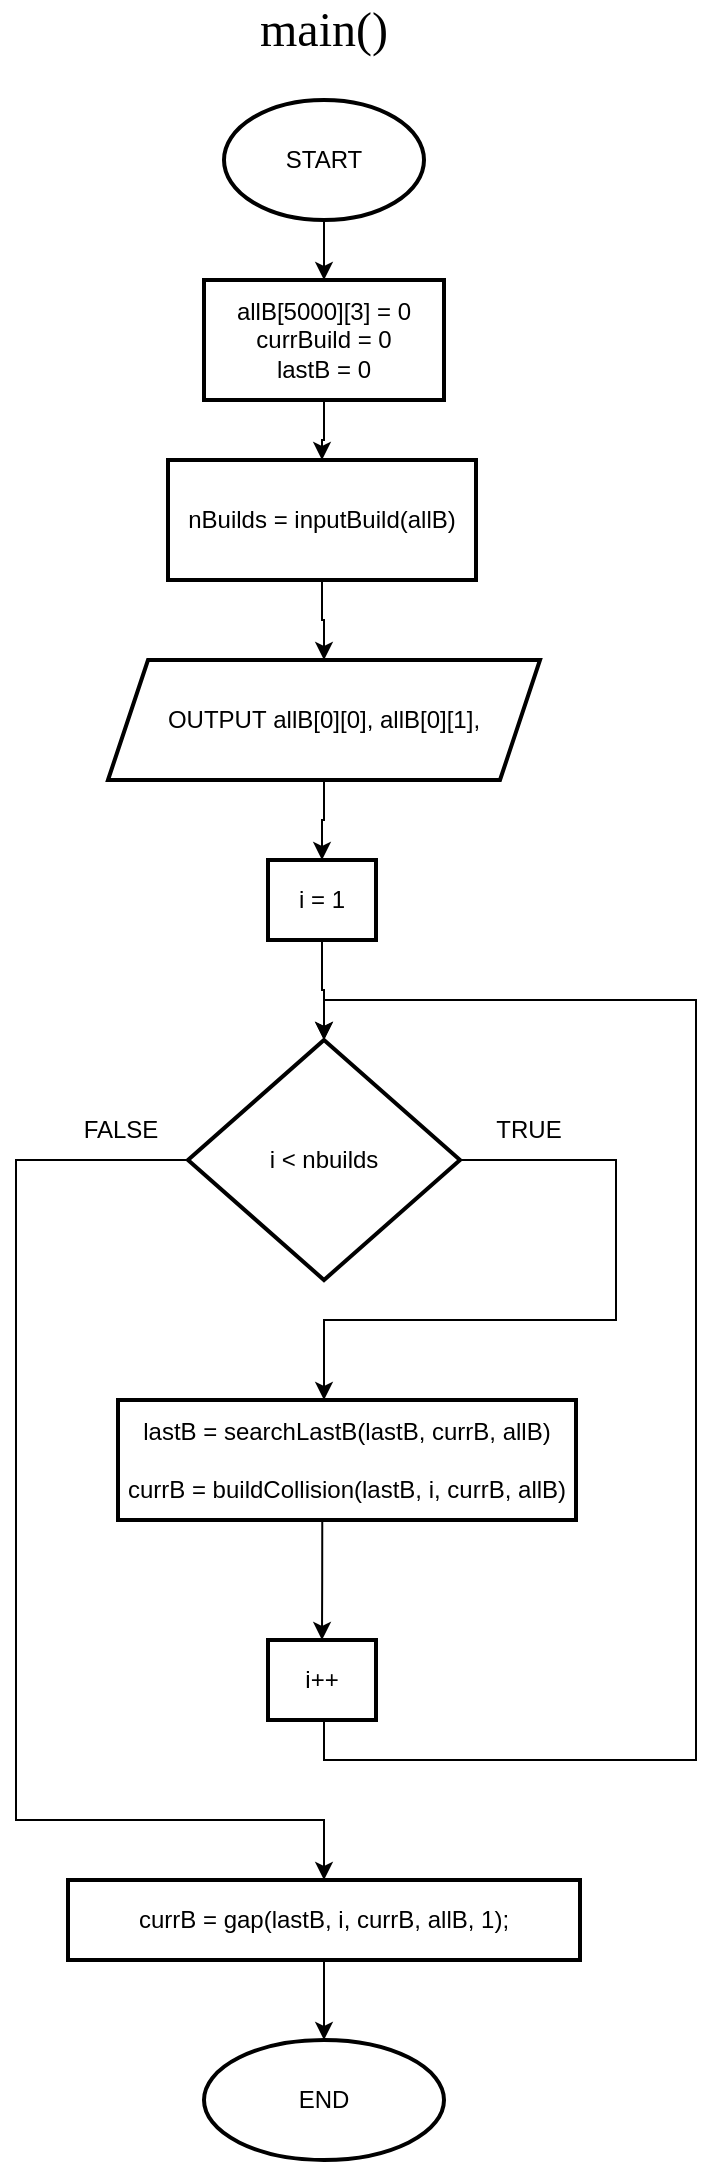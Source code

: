 <mxfile version="15.8.7" type="device" pages="5"><diagram id="C5RBs43oDa-KdzZeNtuy" name="main()"><mxGraphModel dx="920" dy="634" grid="1" gridSize="10" guides="1" tooltips="1" connect="1" arrows="1" fold="1" page="1" pageScale="1" pageWidth="827" pageHeight="1169" math="0" shadow="0"><root><mxCell id="WIyWlLk6GJQsqaUBKTNV-0"/><mxCell id="WIyWlLk6GJQsqaUBKTNV-1" parent="WIyWlLk6GJQsqaUBKTNV-0"/><mxCell id="XjYcZS2paKCAEBVPO3wE-1" value="" style="edgeStyle=orthogonalEdgeStyle;rounded=0;orthogonalLoop=1;jettySize=auto;html=1;" parent="WIyWlLk6GJQsqaUBKTNV-1" source="lLH3OghUGicxZ5rZ6q0J-0" target="XjYcZS2paKCAEBVPO3wE-0" edge="1"><mxGeometry relative="1" as="geometry"/></mxCell><mxCell id="lLH3OghUGicxZ5rZ6q0J-0" value="START" style="strokeWidth=2;html=1;shape=mxgraph.flowchart.start_1;whiteSpace=wrap;" parent="WIyWlLk6GJQsqaUBKTNV-1" vertex="1"><mxGeometry x="364" y="70" width="100" height="60" as="geometry"/></mxCell><mxCell id="XjYcZS2paKCAEBVPO3wE-3" value="" style="edgeStyle=orthogonalEdgeStyle;rounded=0;orthogonalLoop=1;jettySize=auto;html=1;" parent="WIyWlLk6GJQsqaUBKTNV-1" source="XjYcZS2paKCAEBVPO3wE-0" target="XjYcZS2paKCAEBVPO3wE-2" edge="1"><mxGeometry relative="1" as="geometry"/></mxCell><mxCell id="XjYcZS2paKCAEBVPO3wE-0" value="allB[5000][3] = 0&lt;br&gt;currBuild = 0&lt;br&gt;lastB = 0" style="whiteSpace=wrap;html=1;strokeWidth=2;" parent="WIyWlLk6GJQsqaUBKTNV-1" vertex="1"><mxGeometry x="354" y="160" width="120" height="60" as="geometry"/></mxCell><mxCell id="JukRGaenTCXK0lQeED_Q-8" value="" style="edgeStyle=orthogonalEdgeStyle;rounded=0;orthogonalLoop=1;jettySize=auto;html=1;fontSize=24;" edge="1" parent="WIyWlLk6GJQsqaUBKTNV-1" source="XjYcZS2paKCAEBVPO3wE-2" target="JukRGaenTCXK0lQeED_Q-7"><mxGeometry relative="1" as="geometry"/></mxCell><mxCell id="XjYcZS2paKCAEBVPO3wE-2" value="nBuilds = inputBuild(allB)" style="whiteSpace=wrap;html=1;strokeWidth=2;" parent="WIyWlLk6GJQsqaUBKTNV-1" vertex="1"><mxGeometry x="336" y="250" width="154" height="60" as="geometry"/></mxCell><mxCell id="UfOGmgKnzYopYerB7Ka_-0" value="main()" style="text;html=1;strokeColor=none;fillColor=none;align=center;verticalAlign=middle;whiteSpace=wrap;rounded=0;fontFamily=Lucida Console;fontSize=24;" parent="WIyWlLk6GJQsqaUBKTNV-1" vertex="1"><mxGeometry x="356" y="20" width="116" height="30" as="geometry"/></mxCell><mxCell id="Bm8zrK61FG0isu3JQW29-6" value="" style="edgeStyle=orthogonalEdgeStyle;rounded=0;orthogonalLoop=1;jettySize=auto;html=1;" edge="1" parent="WIyWlLk6GJQsqaUBKTNV-1" source="Bm8zrK61FG0isu3JQW29-3" target="Bm8zrK61FG0isu3JQW29-5"><mxGeometry relative="1" as="geometry"/></mxCell><mxCell id="Bm8zrK61FG0isu3JQW29-3" value="i = 1" style="whiteSpace=wrap;html=1;strokeWidth=2;" vertex="1" parent="WIyWlLk6GJQsqaUBKTNV-1"><mxGeometry x="386" y="450" width="54" height="40" as="geometry"/></mxCell><mxCell id="-_aD2rfY1I9S5Z2S7t7x-1" value="" style="edgeStyle=orthogonalEdgeStyle;rounded=0;orthogonalLoop=1;jettySize=auto;html=1;" edge="1" parent="WIyWlLk6GJQsqaUBKTNV-1" source="Bm8zrK61FG0isu3JQW29-5" target="-_aD2rfY1I9S5Z2S7t7x-0"><mxGeometry relative="1" as="geometry"><Array as="points"><mxPoint x="560" y="600"/><mxPoint x="560" y="680"/><mxPoint x="414" y="680"/></Array></mxGeometry></mxCell><mxCell id="gfdhJ4AdMuZqG1MaJ-9o-3" style="edgeStyle=orthogonalEdgeStyle;rounded=0;orthogonalLoop=1;jettySize=auto;html=1;entryX=0.5;entryY=0;entryDx=0;entryDy=0;" edge="1" parent="WIyWlLk6GJQsqaUBKTNV-1" source="Bm8zrK61FG0isu3JQW29-5" target="gfdhJ4AdMuZqG1MaJ-9o-4"><mxGeometry relative="1" as="geometry"><mxPoint x="300" y="1000" as="targetPoint"/><Array as="points"><mxPoint x="260" y="600"/><mxPoint x="260" y="930"/><mxPoint x="414" y="930"/></Array></mxGeometry></mxCell><mxCell id="Bm8zrK61FG0isu3JQW29-5" value="i &amp;lt; nbuilds" style="rhombus;whiteSpace=wrap;html=1;strokeWidth=2;" vertex="1" parent="WIyWlLk6GJQsqaUBKTNV-1"><mxGeometry x="346" y="540" width="136" height="120" as="geometry"/></mxCell><mxCell id="gfdhJ4AdMuZqG1MaJ-9o-1" style="edgeStyle=orthogonalEdgeStyle;rounded=0;orthogonalLoop=1;jettySize=auto;html=1;entryX=0.5;entryY=0;entryDx=0;entryDy=0;exitX=0.446;exitY=1.007;exitDx=0;exitDy=0;exitPerimeter=0;" edge="1" parent="WIyWlLk6GJQsqaUBKTNV-1" source="-_aD2rfY1I9S5Z2S7t7x-0" target="gfdhJ4AdMuZqG1MaJ-9o-0"><mxGeometry relative="1" as="geometry"/></mxCell><mxCell id="-_aD2rfY1I9S5Z2S7t7x-0" value="lastB = searchLastB(lastB, currB, allB)&lt;br&gt;&lt;br&gt;currB = buildCollision(lastB, i, currB, allB)" style="whiteSpace=wrap;strokeWidth=2;html=1;" vertex="1" parent="WIyWlLk6GJQsqaUBKTNV-1"><mxGeometry x="311" y="720" width="229" height="60" as="geometry"/></mxCell><mxCell id="0y3pZHQq9f6qjOoY6FUW-0" value="TRUE" style="text;html=1;resizable=0;autosize=1;align=center;verticalAlign=middle;points=[];fillColor=none;strokeColor=none;rounded=0;" vertex="1" parent="WIyWlLk6GJQsqaUBKTNV-1"><mxGeometry x="491" y="575" width="50" height="20" as="geometry"/></mxCell><mxCell id="0y3pZHQq9f6qjOoY6FUW-1" value="FALSE" style="text;html=1;resizable=0;autosize=1;align=center;verticalAlign=middle;points=[];fillColor=none;strokeColor=none;rounded=0;" vertex="1" parent="WIyWlLk6GJQsqaUBKTNV-1"><mxGeometry x="287" y="575" width="50" height="20" as="geometry"/></mxCell><mxCell id="gfdhJ4AdMuZqG1MaJ-9o-2" style="edgeStyle=orthogonalEdgeStyle;rounded=0;orthogonalLoop=1;jettySize=auto;html=1;exitX=0.5;exitY=1;exitDx=0;exitDy=0;entryX=0.5;entryY=0;entryDx=0;entryDy=0;" edge="1" parent="WIyWlLk6GJQsqaUBKTNV-1" source="gfdhJ4AdMuZqG1MaJ-9o-0" target="Bm8zrK61FG0isu3JQW29-5"><mxGeometry relative="1" as="geometry"><Array as="points"><mxPoint x="414" y="900"/><mxPoint x="600" y="900"/><mxPoint x="600" y="520"/><mxPoint x="414" y="520"/></Array></mxGeometry></mxCell><mxCell id="gfdhJ4AdMuZqG1MaJ-9o-0" value="i++" style="whiteSpace=wrap;html=1;strokeWidth=2;" vertex="1" parent="WIyWlLk6GJQsqaUBKTNV-1"><mxGeometry x="386" y="840" width="54" height="40" as="geometry"/></mxCell><mxCell id="gfdhJ4AdMuZqG1MaJ-9o-6" style="edgeStyle=orthogonalEdgeStyle;rounded=0;orthogonalLoop=1;jettySize=auto;html=1;entryX=0.5;entryY=0;entryDx=0;entryDy=0;" edge="1" parent="WIyWlLk6GJQsqaUBKTNV-1" source="gfdhJ4AdMuZqG1MaJ-9o-4" target="gfdhJ4AdMuZqG1MaJ-9o-5"><mxGeometry relative="1" as="geometry"/></mxCell><mxCell id="gfdhJ4AdMuZqG1MaJ-9o-4" value="currB = gap(lastB, i, currB, allB, 1);" style="rounded=0;whiteSpace=wrap;strokeWidth=2;" vertex="1" parent="WIyWlLk6GJQsqaUBKTNV-1"><mxGeometry x="286" y="960" width="256" height="40" as="geometry"/></mxCell><mxCell id="gfdhJ4AdMuZqG1MaJ-9o-5" value="END" style="ellipse;whiteSpace=wrap;html=1;strokeWidth=2;" vertex="1" parent="WIyWlLk6GJQsqaUBKTNV-1"><mxGeometry x="354" y="1040" width="120" height="60" as="geometry"/></mxCell><mxCell id="JukRGaenTCXK0lQeED_Q-9" value="" style="edgeStyle=orthogonalEdgeStyle;rounded=0;orthogonalLoop=1;jettySize=auto;html=1;fontSize=24;" edge="1" parent="WIyWlLk6GJQsqaUBKTNV-1" source="JukRGaenTCXK0lQeED_Q-7" target="Bm8zrK61FG0isu3JQW29-3"><mxGeometry relative="1" as="geometry"/></mxCell><mxCell id="JukRGaenTCXK0lQeED_Q-7" value="OUTPUT&amp;nbsp;allB[0][0], allB[0][1]," style="shape=parallelogram;perimeter=parallelogramPerimeter;whiteSpace=wrap;fixedSize=1;fontSize=12;strokeWidth=2;html=1;labelBorderColor=none;" vertex="1" parent="WIyWlLk6GJQsqaUBKTNV-1"><mxGeometry x="306" y="350" width="216" height="60" as="geometry"/></mxCell></root></mxGraphModel></diagram><diagram name="inputBuild(int allB[])" id="YelJ7FePhPo74bqVwb4q"><mxGraphModel dx="1117" dy="770" grid="1" gridSize="10" guides="1" tooltips="1" connect="1" arrows="1" fold="1" page="1" pageScale="1" pageWidth="827" pageHeight="1169" math="0" shadow="0"><root><mxCell id="jwYVZJU7aEbXY3gJAM7d-0"/><mxCell id="jwYVZJU7aEbXY3gJAM7d-1" parent="jwYVZJU7aEbXY3gJAM7d-0"/><mxCell id="jwYVZJU7aEbXY3gJAM7d-2" value="" style="edgeStyle=orthogonalEdgeStyle;rounded=0;orthogonalLoop=1;jettySize=auto;html=1;" parent="jwYVZJU7aEbXY3gJAM7d-1" source="jwYVZJU7aEbXY3gJAM7d-3" target="jwYVZJU7aEbXY3gJAM7d-5" edge="1"><mxGeometry relative="1" as="geometry"/></mxCell><mxCell id="jwYVZJU7aEbXY3gJAM7d-3" value="START" style="strokeWidth=2;html=1;shape=mxgraph.flowchart.start_1;whiteSpace=wrap;" parent="jwYVZJU7aEbXY3gJAM7d-1" vertex="1"><mxGeometry x="364" y="70" width="100" height="60" as="geometry"/></mxCell><mxCell id="jwYVZJU7aEbXY3gJAM7d-44" value="" style="edgeStyle=orthogonalEdgeStyle;rounded=0;orthogonalLoop=1;jettySize=auto;html=1;" parent="jwYVZJU7aEbXY3gJAM7d-1" source="jwYVZJU7aEbXY3gJAM7d-5" target="jwYVZJU7aEbXY3gJAM7d-43" edge="1"><mxGeometry relative="1" as="geometry"/></mxCell><mxCell id="jwYVZJU7aEbXY3gJAM7d-5" value="i = 0&lt;br&gt;newBuild = 1" style="whiteSpace=wrap;html=1;strokeWidth=2;" parent="jwYVZJU7aEbXY3gJAM7d-1" vertex="1"><mxGeometry x="369.5" y="160" width="89" height="40" as="geometry"/></mxCell><mxCell id="jwYVZJU7aEbXY3gJAM7d-6" value="" style="edgeStyle=orthogonalEdgeStyle;rounded=0;orthogonalLoop=1;jettySize=auto;html=1;" parent="jwYVZJU7aEbXY3gJAM7d-1" source="jwYVZJU7aEbXY3gJAM7d-7" target="jwYVZJU7aEbXY3gJAM7d-10" edge="1"><mxGeometry relative="1" as="geometry"/></mxCell><mxCell id="jwYVZJU7aEbXY3gJAM7d-7" value="INPUT allB[i][0], allB[i][1], allB[i][2]" style="shape=parallelogram;perimeter=parallelogramPerimeter;whiteSpace=wrap;html=1;fixedSize=1;strokeWidth=2;" parent="jwYVZJU7aEbXY3gJAM7d-1" vertex="1"><mxGeometry x="263" y="470" width="301" height="60" as="geometry"/></mxCell><mxCell id="ewiaFweGtzRgQX0cyzOz-5" style="edgeStyle=orthogonalEdgeStyle;rounded=0;orthogonalLoop=1;jettySize=auto;html=1;exitX=0;exitY=0.5;exitDx=0;exitDy=0;entryX=0;entryY=0.5;entryDx=0;entryDy=0;" parent="jwYVZJU7aEbXY3gJAM7d-1" source="jwYVZJU7aEbXY3gJAM7d-10" target="ewiaFweGtzRgQX0cyzOz-2" edge="1"><mxGeometry relative="1" as="geometry"><Array as="points"><mxPoint x="180" y="660"/><mxPoint x="180" y="410"/></Array></mxGeometry></mxCell><mxCell id="ewiaFweGtzRgQX0cyzOz-6" style="edgeStyle=orthogonalEdgeStyle;rounded=0;orthogonalLoop=1;jettySize=auto;html=1;exitX=1;exitY=0.5;exitDx=0;exitDy=0;entryX=0.5;entryY=0;entryDx=0;entryDy=0;" parent="jwYVZJU7aEbXY3gJAM7d-1" source="jwYVZJU7aEbXY3gJAM7d-10" target="jwYVZJU7aEbXY3gJAM7d-16" edge="1"><mxGeometry relative="1" as="geometry"/></mxCell><mxCell id="jwYVZJU7aEbXY3gJAM7d-10" value="(allB[i][0] &amp;lt;= allB[i-1][0] AND i ! = 0)&lt;br&gt;OR&lt;br&gt;(allB[i][0] &amp;gt; 10000 OR allB[i][1]&amp;gt; 10000&lt;br&gt;OR&lt;br&gt;allB[i][2] &amp;gt; 10000 OR allB[i][0] &amp;gt;= allB[i][2])&lt;br&gt;OR&lt;br&gt;allB[i][0] &amp;lt;= i OR allB[i][1] &amp;lt;= 0" style="rhombus;whiteSpace=wrap;html=1;strokeWidth=2;" parent="jwYVZJU7aEbXY3gJAM7d-1" vertex="1"><mxGeometry x="236" y="567.5" width="356" height="185" as="geometry"/></mxCell><mxCell id="jwYVZJU7aEbXY3gJAM7d-13" value="TRUE" style="text;html=1;resizable=0;autosize=1;align=center;verticalAlign=middle;points=[];fillColor=none;strokeColor=none;rounded=0;" parent="jwYVZJU7aEbXY3gJAM7d-1" vertex="1"><mxGeometry x="180" y="640" width="50" height="20" as="geometry"/></mxCell><mxCell id="jwYVZJU7aEbXY3gJAM7d-14" value="FALSE" style="text;html=1;resizable=0;autosize=1;align=center;verticalAlign=middle;points=[];fillColor=none;strokeColor=none;rounded=0;" parent="jwYVZJU7aEbXY3gJAM7d-1" vertex="1"><mxGeometry x="598" y="640" width="50" height="20" as="geometry"/></mxCell><mxCell id="jwYVZJU7aEbXY3gJAM7d-15" value="" style="edgeStyle=orthogonalEdgeStyle;rounded=0;orthogonalLoop=1;jettySize=auto;html=1;" parent="jwYVZJU7aEbXY3gJAM7d-1" source="jwYVZJU7aEbXY3gJAM7d-16" target="jwYVZJU7aEbXY3gJAM7d-18" edge="1"><mxGeometry relative="1" as="geometry"/></mxCell><mxCell id="jwYVZJU7aEbXY3gJAM7d-16" value="OUTPUT &quot;Insert 1 to add new building, 0 to end input&quot;" style="shape=parallelogram;perimeter=parallelogramPerimeter;whiteSpace=wrap;html=1;fixedSize=1;strokeWidth=2;" parent="jwYVZJU7aEbXY3gJAM7d-1" vertex="1"><mxGeometry x="523" y="710" width="200" height="60" as="geometry"/></mxCell><mxCell id="jwYVZJU7aEbXY3gJAM7d-17" value="" style="edgeStyle=orthogonalEdgeStyle;rounded=0;orthogonalLoop=1;jettySize=auto;html=1;" parent="jwYVZJU7aEbXY3gJAM7d-1" source="jwYVZJU7aEbXY3gJAM7d-18" target="jwYVZJU7aEbXY3gJAM7d-21" edge="1"><mxGeometry relative="1" as="geometry"/></mxCell><mxCell id="jwYVZJU7aEbXY3gJAM7d-18" value="INPUT&lt;br&gt;newBuild" style="shape=parallelogram;perimeter=parallelogramPerimeter;whiteSpace=wrap;html=1;fixedSize=1;strokeWidth=2;" parent="jwYVZJU7aEbXY3gJAM7d-1" vertex="1"><mxGeometry x="563" y="800" width="120" height="60" as="geometry"/></mxCell><mxCell id="jwYVZJU7aEbXY3gJAM7d-20" value="" style="edgeStyle=orthogonalEdgeStyle;rounded=0;orthogonalLoop=1;jettySize=auto;html=1;exitX=0;exitY=0.5;exitDx=0;exitDy=0;" parent="jwYVZJU7aEbXY3gJAM7d-1" source="jwYVZJU7aEbXY3gJAM7d-21" target="jwYVZJU7aEbXY3gJAM7d-25" edge="1"><mxGeometry relative="1" as="geometry"><Array as="points"><mxPoint x="507" y="940"/></Array></mxGeometry></mxCell><mxCell id="aIdxOphuW7NQUH7cxKas-1" style="edgeStyle=orthogonalEdgeStyle;rounded=0;orthogonalLoop=1;jettySize=auto;html=1;exitX=1;exitY=0.5;exitDx=0;exitDy=0;entryX=0.5;entryY=0;entryDx=0;entryDy=0;fontFamily=Lucida Console;fontSize=24;" parent="jwYVZJU7aEbXY3gJAM7d-1" source="jwYVZJU7aEbXY3gJAM7d-21" target="jwYVZJU7aEbXY3gJAM7d-16" edge="1"><mxGeometry relative="1" as="geometry"><Array as="points"><mxPoint x="750" y="940"/><mxPoint x="750" y="660"/><mxPoint x="623" y="660"/></Array></mxGeometry></mxCell><mxCell id="jwYVZJU7aEbXY3gJAM7d-21" value="newBuild != 1&lt;br&gt;AND&lt;br&gt;newBuild != 0" style="rhombus;whiteSpace=wrap;html=1;strokeWidth=2;" parent="jwYVZJU7aEbXY3gJAM7d-1" vertex="1"><mxGeometry x="528" y="900" width="190" height="80" as="geometry"/></mxCell><mxCell id="jwYVZJU7aEbXY3gJAM7d-22" value="FALSE" style="text;html=1;resizable=0;autosize=1;align=center;verticalAlign=middle;points=[];fillColor=none;strokeColor=none;rounded=0;" parent="jwYVZJU7aEbXY3gJAM7d-1" vertex="1"><mxGeometry x="490" y="910" width="50" height="20" as="geometry"/></mxCell><mxCell id="jwYVZJU7aEbXY3gJAM7d-23" value="TRUE" style="text;html=1;resizable=0;autosize=1;align=center;verticalAlign=middle;points=[];fillColor=none;strokeColor=none;rounded=0;" parent="jwYVZJU7aEbXY3gJAM7d-1" vertex="1"><mxGeometry x="690" y="910" width="50" height="20" as="geometry"/></mxCell><mxCell id="jwYVZJU7aEbXY3gJAM7d-51" style="edgeStyle=orthogonalEdgeStyle;rounded=0;orthogonalLoop=1;jettySize=auto;html=1;exitX=0.5;exitY=1;exitDx=0;exitDy=0;entryX=0.5;entryY=0;entryDx=0;entryDy=0;" parent="jwYVZJU7aEbXY3gJAM7d-1" source="jwYVZJU7aEbXY3gJAM7d-25" target="jwYVZJU7aEbXY3gJAM7d-43" edge="1"><mxGeometry relative="1" as="geometry"><Array as="points"><mxPoint x="507" y="1080"/><mxPoint x="780" y="1080"/><mxPoint x="780" y="240"/><mxPoint x="414" y="240"/></Array></mxGeometry></mxCell><mxCell id="jwYVZJU7aEbXY3gJAM7d-25" value="i++" style="whiteSpace=wrap;html=1;strokeWidth=2;" parent="jwYVZJU7aEbXY3gJAM7d-1" vertex="1"><mxGeometry x="480" y="990" width="54" height="40" as="geometry"/></mxCell><mxCell id="ewiaFweGtzRgQX0cyzOz-3" value="" style="edgeStyle=orthogonalEdgeStyle;rounded=0;orthogonalLoop=1;jettySize=auto;html=1;" parent="jwYVZJU7aEbXY3gJAM7d-1" source="jwYVZJU7aEbXY3gJAM7d-43" target="ewiaFweGtzRgQX0cyzOz-2" edge="1"><mxGeometry relative="1" as="geometry"><Array as="points"><mxPoint x="530" y="305"/><mxPoint x="530" y="360"/><mxPoint x="414" y="360"/></Array></mxGeometry></mxCell><mxCell id="GrNjOL0OdBcMObwyfZl4-5" value="" style="edgeStyle=orthogonalEdgeStyle;rounded=0;orthogonalLoop=1;jettySize=auto;html=1;" edge="1" parent="jwYVZJU7aEbXY3gJAM7d-1" source="jwYVZJU7aEbXY3gJAM7d-43" target="GrNjOL0OdBcMObwyfZl4-4"><mxGeometry relative="1" as="geometry"><Array as="points"><mxPoint x="120" y="305"/><mxPoint x="120" y="780"/><mxPoint x="414" y="780"/></Array></mxGeometry></mxCell><mxCell id="jwYVZJU7aEbXY3gJAM7d-43" value="newBuild = 1&lt;br&gt;AND&lt;br&gt;i &amp;lt; 5000" style="rhombus;whiteSpace=wrap;html=1;strokeWidth=2;" parent="jwYVZJU7aEbXY3gJAM7d-1" vertex="1"><mxGeometry x="318" y="260" width="192" height="90" as="geometry"/></mxCell><mxCell id="jwYVZJU7aEbXY3gJAM7d-49" value="TRUE" style="text;html=1;resizable=0;autosize=1;align=center;verticalAlign=middle;points=[];fillColor=none;strokeColor=none;rounded=0;" parent="jwYVZJU7aEbXY3gJAM7d-1" vertex="1"><mxGeometry x="500" y="280" width="50" height="20" as="geometry"/></mxCell><mxCell id="jwYVZJU7aEbXY3gJAM7d-50" value="FALSE" style="text;html=1;resizable=0;autosize=1;align=center;verticalAlign=middle;points=[];fillColor=none;strokeColor=none;rounded=0;" parent="jwYVZJU7aEbXY3gJAM7d-1" vertex="1"><mxGeometry x="263" y="280" width="50" height="20" as="geometry"/></mxCell><mxCell id="jwYVZJU7aEbXY3gJAM7d-53" value="END" style="ellipse;whiteSpace=wrap;html=1;strokeWidth=2;" parent="jwYVZJU7aEbXY3gJAM7d-1" vertex="1"><mxGeometry x="354" y="1070" width="120" height="60" as="geometry"/></mxCell><mxCell id="ewiaFweGtzRgQX0cyzOz-4" style="edgeStyle=orthogonalEdgeStyle;rounded=0;orthogonalLoop=1;jettySize=auto;html=1;exitX=0.5;exitY=1;exitDx=0;exitDy=0;entryX=0.5;entryY=0;entryDx=0;entryDy=0;" parent="jwYVZJU7aEbXY3gJAM7d-1" source="ewiaFweGtzRgQX0cyzOz-2" target="jwYVZJU7aEbXY3gJAM7d-7" edge="1"><mxGeometry relative="1" as="geometry"/></mxCell><mxCell id="ewiaFweGtzRgQX0cyzOz-2" value="OUTPUT &quot;Insert building data&quot;" style="whiteSpace=wrap;html=1;strokeWidth=2;" parent="jwYVZJU7aEbXY3gJAM7d-1" vertex="1"><mxGeometry x="354" y="380" width="120" height="60" as="geometry"/></mxCell><mxCell id="s3g-fmoDf9dS2Z0UCQyr-0" value="inputBuild(allB[])" style="text;html=1;resizable=0;autosize=1;align=center;verticalAlign=middle;points=[];rounded=0;fontFamily=Lucida Console;fontSize=24;horizontal=1;" parent="jwYVZJU7aEbXY3gJAM7d-1" vertex="1"><mxGeometry x="274" y="25" width="280" height="30" as="geometry"/></mxCell><mxCell id="GrNjOL0OdBcMObwyfZl4-7" style="edgeStyle=orthogonalEdgeStyle;rounded=0;orthogonalLoop=1;jettySize=auto;html=1;" edge="1" parent="jwYVZJU7aEbXY3gJAM7d-1" source="GrNjOL0OdBcMObwyfZl4-4" target="jwYVZJU7aEbXY3gJAM7d-53"><mxGeometry relative="1" as="geometry"/></mxCell><mxCell id="GrNjOL0OdBcMObwyfZl4-4" value="RETURN i" style="whiteSpace=wrap;html=1;strokeWidth=2;" vertex="1" parent="jwYVZJU7aEbXY3gJAM7d-1"><mxGeometry x="354" y="890" width="120" height="60" as="geometry"/></mxCell></root></mxGraphModel></diagram><diagram id="lebd4Z2zxAbGNiLa5pAP" name="searchLastB()"><mxGraphModel dx="1117" dy="770" grid="1" gridSize="10" guides="1" tooltips="1" connect="1" arrows="1" fold="1" page="1" pageScale="1" pageWidth="827" pageHeight="1169" math="0" shadow="0"><root><mxCell id="PqqS78zigMoFngvRyV0Y-0"/><mxCell id="PqqS78zigMoFngvRyV0Y-1" parent="PqqS78zigMoFngvRyV0Y-0"/><mxCell id="Fp-epnozSYgc3yIIvA-h-1" value="" style="edgeStyle=orthogonalEdgeStyle;rounded=0;orthogonalLoop=1;jettySize=auto;html=1;fontSize=24;" edge="1" parent="PqqS78zigMoFngvRyV0Y-1" source="PqqS78zigMoFngvRyV0Y-2" target="Fp-epnozSYgc3yIIvA-h-0"><mxGeometry relative="1" as="geometry"/></mxCell><mxCell id="PqqS78zigMoFngvRyV0Y-2" value="START" style="strokeWidth=2;html=1;shape=mxgraph.flowchart.start_1;whiteSpace=wrap;" parent="PqqS78zigMoFngvRyV0Y-1" vertex="1"><mxGeometry x="364" y="110" width="100" height="60" as="geometry"/></mxCell><mxCell id="OG8BDIudhdstrCVfaDNa-1" value="" style="edgeStyle=orthogonalEdgeStyle;rounded=0;orthogonalLoop=1;jettySize=auto;html=1;" parent="PqqS78zigMoFngvRyV0Y-1" source="34ftjrEUXI7GOg4zd2yA-0" target="OG8BDIudhdstrCVfaDNa-0" edge="1"><mxGeometry relative="1" as="geometry"><Array as="points"><mxPoint x="564" y="365"/></Array></mxGeometry></mxCell><mxCell id="Fp-epnozSYgc3yIIvA-h-22" value="" style="edgeStyle=orthogonalEdgeStyle;rounded=0;orthogonalLoop=1;jettySize=auto;html=1;fontSize=24;" edge="1" parent="PqqS78zigMoFngvRyV0Y-1" source="34ftjrEUXI7GOg4zd2yA-0" target="Fp-epnozSYgc3yIIvA-h-21"><mxGeometry relative="1" as="geometry"><Array as="points"><mxPoint x="200" y="365"/><mxPoint x="200" y="920"/><mxPoint x="414" y="920"/></Array></mxGeometry></mxCell><mxCell id="34ftjrEUXI7GOg4zd2yA-0" value="i &amp;lt; currB&lt;br&gt;AND&lt;br&gt;stop = 0" style="rhombus;whiteSpace=wrap;html=1;strokeWidth=2;" parent="PqqS78zigMoFngvRyV0Y-1" vertex="1"><mxGeometry x="349.5" y="320" width="129" height="90" as="geometry"/></mxCell><mxCell id="Fp-epnozSYgc3yIIvA-h-12" value="" style="edgeStyle=orthogonalEdgeStyle;rounded=0;orthogonalLoop=1;jettySize=auto;html=1;fontSize=24;" edge="1" parent="PqqS78zigMoFngvRyV0Y-1" source="OG8BDIudhdstrCVfaDNa-0" target="Fp-epnozSYgc3yIIvA-h-11"><mxGeometry relative="1" as="geometry"><Array as="points"><mxPoint x="700" y="465"/><mxPoint x="700" y="570"/><mxPoint x="414" y="570"/></Array></mxGeometry></mxCell><mxCell id="Fp-epnozSYgc3yIIvA-h-15" style="edgeStyle=orthogonalEdgeStyle;rounded=0;orthogonalLoop=1;jettySize=auto;html=1;exitX=0;exitY=0.5;exitDx=0;exitDy=0;entryX=0.5;entryY=0;entryDx=0;entryDy=0;fontSize=24;" edge="1" parent="PqqS78zigMoFngvRyV0Y-1" source="OG8BDIudhdstrCVfaDNa-0" target="Fp-epnozSYgc3yIIvA-h-8"><mxGeometry relative="1" as="geometry"><Array as="points"><mxPoint x="260" y="465"/><mxPoint x="260" y="740"/><mxPoint x="414" y="740"/></Array></mxGeometry></mxCell><mxCell id="OG8BDIudhdstrCVfaDNa-0" value="allB[i][2] &gt; allB[currB][0]" style="rhombus;whiteSpace=wrap;strokeWidth=2;" parent="PqqS78zigMoFngvRyV0Y-1" vertex="1"><mxGeometry x="464" y="410" width="200" height="110" as="geometry"/></mxCell><mxCell id="Wt-CJMa0TAnnmZOudXHD-0" value="searchLastB(lastB, currB, allB[][3])" style="text;whiteSpace=wrap;html=1;fontSize=24;rounded=0;fontFamily=Lucida Console;align=center;verticalAlign=middle;" vertex="1" parent="PqqS78zigMoFngvRyV0Y-1"><mxGeometry x="131" y="40" width="565" height="40" as="geometry"/></mxCell><mxCell id="Fp-epnozSYgc3yIIvA-h-5" value="" style="edgeStyle=orthogonalEdgeStyle;rounded=0;orthogonalLoop=1;jettySize=auto;html=1;fontSize=24;" edge="1" parent="PqqS78zigMoFngvRyV0Y-1" source="Fp-epnozSYgc3yIIvA-h-0" target="34ftjrEUXI7GOg4zd2yA-0"><mxGeometry relative="1" as="geometry"/></mxCell><mxCell id="Fp-epnozSYgc3yIIvA-h-0" value="stop = 0&lt;br&gt;i = lastB" style="whiteSpace=wrap;html=1;strokeWidth=2;" vertex="1" parent="PqqS78zigMoFngvRyV0Y-1"><mxGeometry x="369" y="230" width="90" height="50" as="geometry"/></mxCell><mxCell id="Fp-epnozSYgc3yIIvA-h-10" style="edgeStyle=orthogonalEdgeStyle;rounded=0;orthogonalLoop=1;jettySize=auto;html=1;entryX=0.5;entryY=0;entryDx=0;entryDy=0;fontSize=24;" edge="1" parent="PqqS78zigMoFngvRyV0Y-1" source="Fp-epnozSYgc3yIIvA-h-8" target="34ftjrEUXI7GOg4zd2yA-0"><mxGeometry relative="1" as="geometry"><Array as="points"><mxPoint x="414" y="870"/><mxPoint x="740" y="870"/><mxPoint x="740" y="300"/><mxPoint x="414" y="300"/></Array></mxGeometry></mxCell><mxCell id="Fp-epnozSYgc3yIIvA-h-8" value="i++" style="whiteSpace=wrap;html=1;strokeWidth=2;" vertex="1" parent="PqqS78zigMoFngvRyV0Y-1"><mxGeometry x="391" y="790" width="46" height="35" as="geometry"/></mxCell><mxCell id="Fp-epnozSYgc3yIIvA-h-18" value="" style="edgeStyle=orthogonalEdgeStyle;rounded=0;orthogonalLoop=1;jettySize=auto;html=1;fontSize=24;" edge="1" parent="PqqS78zigMoFngvRyV0Y-1" source="Fp-epnozSYgc3yIIvA-h-11" target="Fp-epnozSYgc3yIIvA-h-8"><mxGeometry relative="1" as="geometry"/></mxCell><mxCell id="Fp-epnozSYgc3yIIvA-h-11" value="stop = 1&lt;br&gt;lastB = i" style="whiteSpace=wrap;html=1;strokeWidth=2;" vertex="1" parent="PqqS78zigMoFngvRyV0Y-1"><mxGeometry x="354" y="620" width="120" height="60" as="geometry"/></mxCell><mxCell id="Fp-epnozSYgc3yIIvA-h-13" value="TRUE" style="text;html=1;resizable=0;autosize=1;align=center;verticalAlign=middle;points=[];fillColor=none;strokeColor=none;rounded=0;" vertex="1" parent="PqqS78zigMoFngvRyV0Y-1"><mxGeometry x="480" y="340" width="50" height="20" as="geometry"/></mxCell><mxCell id="Fp-epnozSYgc3yIIvA-h-14" value="TRUE" style="text;html=1;resizable=0;autosize=1;align=center;verticalAlign=middle;points=[];fillColor=none;strokeColor=none;rounded=0;" vertex="1" parent="PqqS78zigMoFngvRyV0Y-1"><mxGeometry x="650" y="440" width="50" height="20" as="geometry"/></mxCell><mxCell id="Fp-epnozSYgc3yIIvA-h-16" value="FALSE" style="text;html=1;resizable=0;autosize=1;align=center;verticalAlign=middle;points=[];fillColor=none;strokeColor=none;rounded=0;" vertex="1" parent="PqqS78zigMoFngvRyV0Y-1"><mxGeometry x="414" y="440" width="50" height="20" as="geometry"/></mxCell><mxCell id="Fp-epnozSYgc3yIIvA-h-17" value="FALSE" style="text;html=1;resizable=0;autosize=1;align=center;verticalAlign=middle;points=[];fillColor=none;strokeColor=none;rounded=0;" vertex="1" parent="PqqS78zigMoFngvRyV0Y-1"><mxGeometry x="290" y="340" width="50" height="20" as="geometry"/></mxCell><mxCell id="Fp-epnozSYgc3yIIvA-h-19" value="END" style="ellipse;whiteSpace=wrap;html=1;strokeWidth=2;" vertex="1" parent="PqqS78zigMoFngvRyV0Y-1"><mxGeometry x="354" y="1060" width="120" height="60" as="geometry"/></mxCell><mxCell id="Fp-epnozSYgc3yIIvA-h-23" value="" style="edgeStyle=orthogonalEdgeStyle;rounded=0;orthogonalLoop=1;jettySize=auto;html=1;fontSize=24;" edge="1" parent="PqqS78zigMoFngvRyV0Y-1" source="Fp-epnozSYgc3yIIvA-h-21" target="Fp-epnozSYgc3yIIvA-h-19"><mxGeometry relative="1" as="geometry"/></mxCell><mxCell id="Fp-epnozSYgc3yIIvA-h-21" value="RETURN lastB" style="whiteSpace=wrap;html=1;strokeWidth=2;" vertex="1" parent="PqqS78zigMoFngvRyV0Y-1"><mxGeometry x="354" y="950" width="120" height="60" as="geometry"/></mxCell></root></mxGraphModel></diagram><diagram id="V4v2PY6Oj4AJdvVH5M8P" name="buildCollision(int lastB, int iBuild, int currB, int allB[][3])"><mxGraphModel dx="1303" dy="898" grid="1" gridSize="10" guides="1" tooltips="1" connect="1" arrows="1" fold="1" page="1" pageScale="1" pageWidth="827" pageHeight="1169" math="0" shadow="0"><root><mxCell id="qZ3BDXV6T2cJde4YrO_U-0"/><mxCell id="qZ3BDXV6T2cJde4YrO_U-1" parent="qZ3BDXV6T2cJde4YrO_U-0"/><mxCell id="P181SCWxAYxGVF1xW1Ki-0" value="buildCollision(lastB, iBuild, currB, allB[][3])" style="text;whiteSpace=wrap;html=1;fontSize=24;rounded=0;fontFamily=Lucida Console;align=center;verticalAlign=middle;" vertex="1" parent="qZ3BDXV6T2cJde4YrO_U-1"><mxGeometry x="68" y="40" width="691" height="40" as="geometry"/></mxCell></root></mxGraphModel></diagram><diagram id="2leFfLheTxvD-6_K2rWq" name="gap(int lastB, int iBuild, int currB, int allB[][3], int end)"><mxGraphModel dx="1117" dy="770" grid="1" gridSize="10" guides="1" tooltips="1" connect="1" arrows="1" fold="1" page="1" pageScale="1" pageWidth="827" pageHeight="1169" math="0" shadow="0"><root><mxCell id="yKCrLA2KS0X5atlWUO5w-0"/><mxCell id="yKCrLA2KS0X5atlWUO5w-1" parent="yKCrLA2KS0X5atlWUO5w-0"/><mxCell id="4g2tg4_Q5uezObt6rzFr-1" value="gap(lastB,iBuild,currB,allB[][3],end)" style="text;align=center;verticalAlign=middle;resizable=0;points=[];autosize=1;strokeColor=none;fillColor=none;rounded=0;fontFamily=Lucida Console;fontSize=24;html=1;" vertex="1" parent="yKCrLA2KS0X5atlWUO5w-1"><mxGeometry x="139" y="20" width="550" height="30" as="geometry"/></mxCell></root></mxGraphModel></diagram></mxfile>
